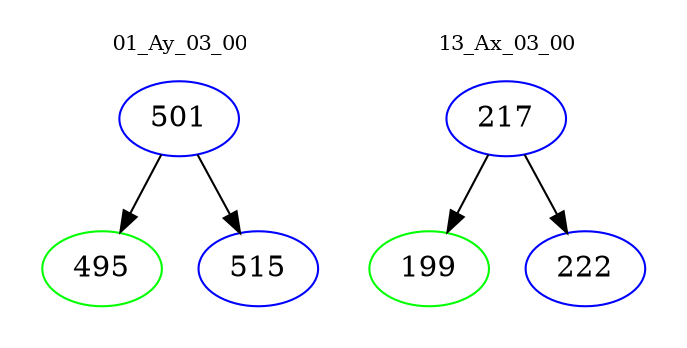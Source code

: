 digraph{
subgraph cluster_0 {
color = white
label = "01_Ay_03_00";
fontsize=10;
T0_501 [label="501", color="blue"]
T0_501 -> T0_495 [color="black"]
T0_495 [label="495", color="green"]
T0_501 -> T0_515 [color="black"]
T0_515 [label="515", color="blue"]
}
subgraph cluster_1 {
color = white
label = "13_Ax_03_00";
fontsize=10;
T1_217 [label="217", color="blue"]
T1_217 -> T1_199 [color="black"]
T1_199 [label="199", color="green"]
T1_217 -> T1_222 [color="black"]
T1_222 [label="222", color="blue"]
}
}
